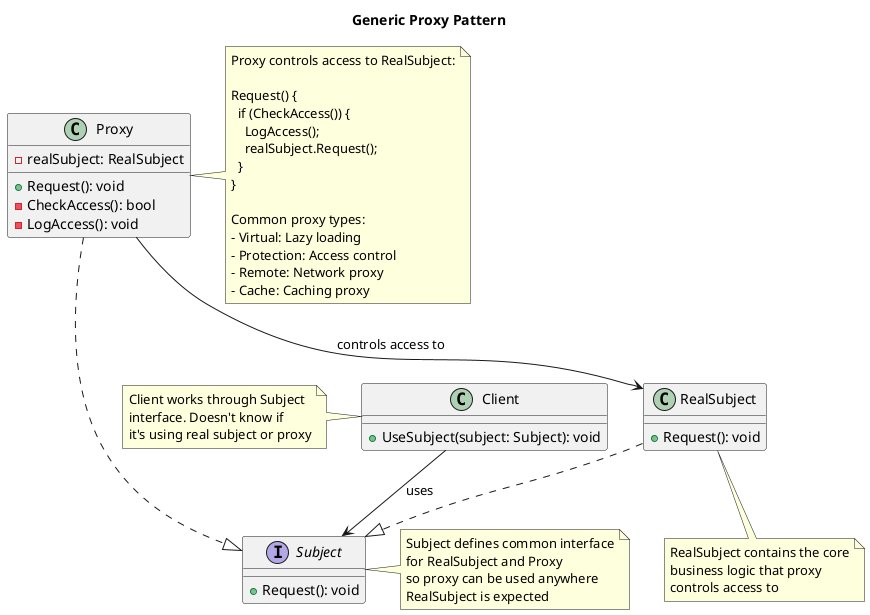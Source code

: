 @startuml Generic_Proxy_Pattern

title Generic Proxy Pattern

interface Subject {
    +Request(): void
}

class RealSubject {
    +Request(): void
}

class Proxy {
    -realSubject: RealSubject
    +Request(): void
    -CheckAccess(): bool
    -LogAccess(): void
}

class Client {
    +UseSubject(subject: Subject): void
}

RealSubject ..|> Subject
Proxy ..|> Subject
Proxy --> RealSubject : controls access to
Client --> Subject : uses

note right of Subject
  Subject defines common interface
  for RealSubject and Proxy
  so proxy can be used anywhere
  RealSubject is expected
end note

note bottom of RealSubject
  RealSubject contains the core
  business logic that proxy
  controls access to
end note

note right of Proxy
  Proxy controls access to RealSubject:
  
  Request() {
    if (CheckAccess()) {
      LogAccess();
      realSubject.Request();
    }
  }
  
  Common proxy types:
  - Virtual: Lazy loading
  - Protection: Access control
  - Remote: Network proxy
  - Cache: Caching proxy
end note

note left of Client
  Client works through Subject
  interface. Doesn't know if
  it's using real subject or proxy
end note

@enduml
